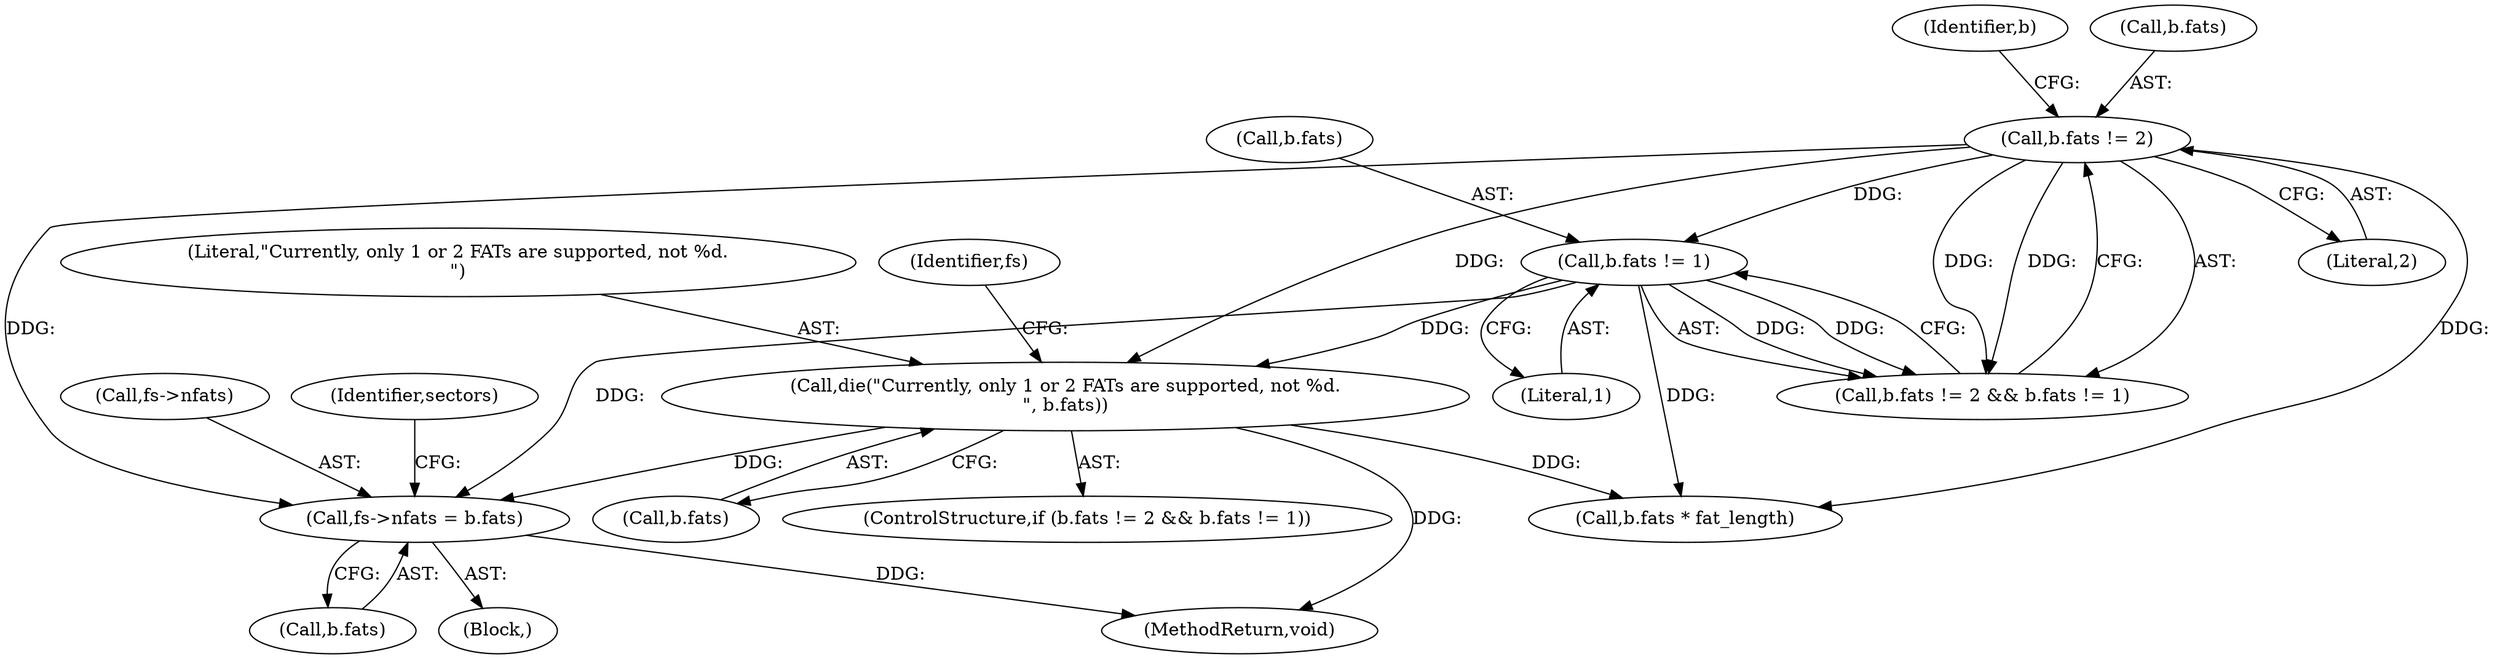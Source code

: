 digraph "0_dosfstools_e8eff147e9da1185f9afd5b25948153a3b97cf52_0@pointer" {
"1000184" [label="(Call,fs->nfats = b.fats)"];
"1000179" [label="(Call,die(\"Currently, only 1 or 2 FATs are supported, not %d.\n\", b.fats))"];
"1000169" [label="(Call,b.fats != 2)"];
"1000174" [label="(Call,b.fats != 1)"];
"1000185" [label="(Call,fs->nfats)"];
"1000167" [label="(ControlStructure,if (b.fats != 2 && b.fats != 1))"];
"1000173" [label="(Literal,2)"];
"1000176" [label="(Identifier,b)"];
"1000687" [label="(MethodReturn,void)"];
"1000169" [label="(Call,b.fats != 2)"];
"1000179" [label="(Call,die(\"Currently, only 1 or 2 FATs are supported, not %d.\n\", b.fats))"];
"1000174" [label="(Call,b.fats != 1)"];
"1000180" [label="(Literal,\"Currently, only 1 or 2 FATs are supported, not %d.\n\")"];
"1000192" [label="(Identifier,sectors)"];
"1000170" [label="(Call,b.fats)"];
"1000184" [label="(Call,fs->nfats = b.fats)"];
"1000175" [label="(Call,b.fats)"];
"1000168" [label="(Call,b.fats != 2 && b.fats != 1)"];
"1000178" [label="(Literal,1)"];
"1000188" [label="(Call,b.fats)"];
"1000265" [label="(Call,b.fats * fat_length)"];
"1000181" [label="(Call,b.fats)"];
"1000186" [label="(Identifier,fs)"];
"1000117" [label="(Block,)"];
"1000184" -> "1000117"  [label="AST: "];
"1000184" -> "1000188"  [label="CFG: "];
"1000185" -> "1000184"  [label="AST: "];
"1000188" -> "1000184"  [label="AST: "];
"1000192" -> "1000184"  [label="CFG: "];
"1000184" -> "1000687"  [label="DDG: "];
"1000179" -> "1000184"  [label="DDG: "];
"1000169" -> "1000184"  [label="DDG: "];
"1000174" -> "1000184"  [label="DDG: "];
"1000179" -> "1000167"  [label="AST: "];
"1000179" -> "1000181"  [label="CFG: "];
"1000180" -> "1000179"  [label="AST: "];
"1000181" -> "1000179"  [label="AST: "];
"1000186" -> "1000179"  [label="CFG: "];
"1000179" -> "1000687"  [label="DDG: "];
"1000169" -> "1000179"  [label="DDG: "];
"1000174" -> "1000179"  [label="DDG: "];
"1000179" -> "1000265"  [label="DDG: "];
"1000169" -> "1000168"  [label="AST: "];
"1000169" -> "1000173"  [label="CFG: "];
"1000170" -> "1000169"  [label="AST: "];
"1000173" -> "1000169"  [label="AST: "];
"1000176" -> "1000169"  [label="CFG: "];
"1000168" -> "1000169"  [label="CFG: "];
"1000169" -> "1000168"  [label="DDG: "];
"1000169" -> "1000168"  [label="DDG: "];
"1000169" -> "1000174"  [label="DDG: "];
"1000169" -> "1000265"  [label="DDG: "];
"1000174" -> "1000168"  [label="AST: "];
"1000174" -> "1000178"  [label="CFG: "];
"1000175" -> "1000174"  [label="AST: "];
"1000178" -> "1000174"  [label="AST: "];
"1000168" -> "1000174"  [label="CFG: "];
"1000174" -> "1000168"  [label="DDG: "];
"1000174" -> "1000168"  [label="DDG: "];
"1000174" -> "1000265"  [label="DDG: "];
}
